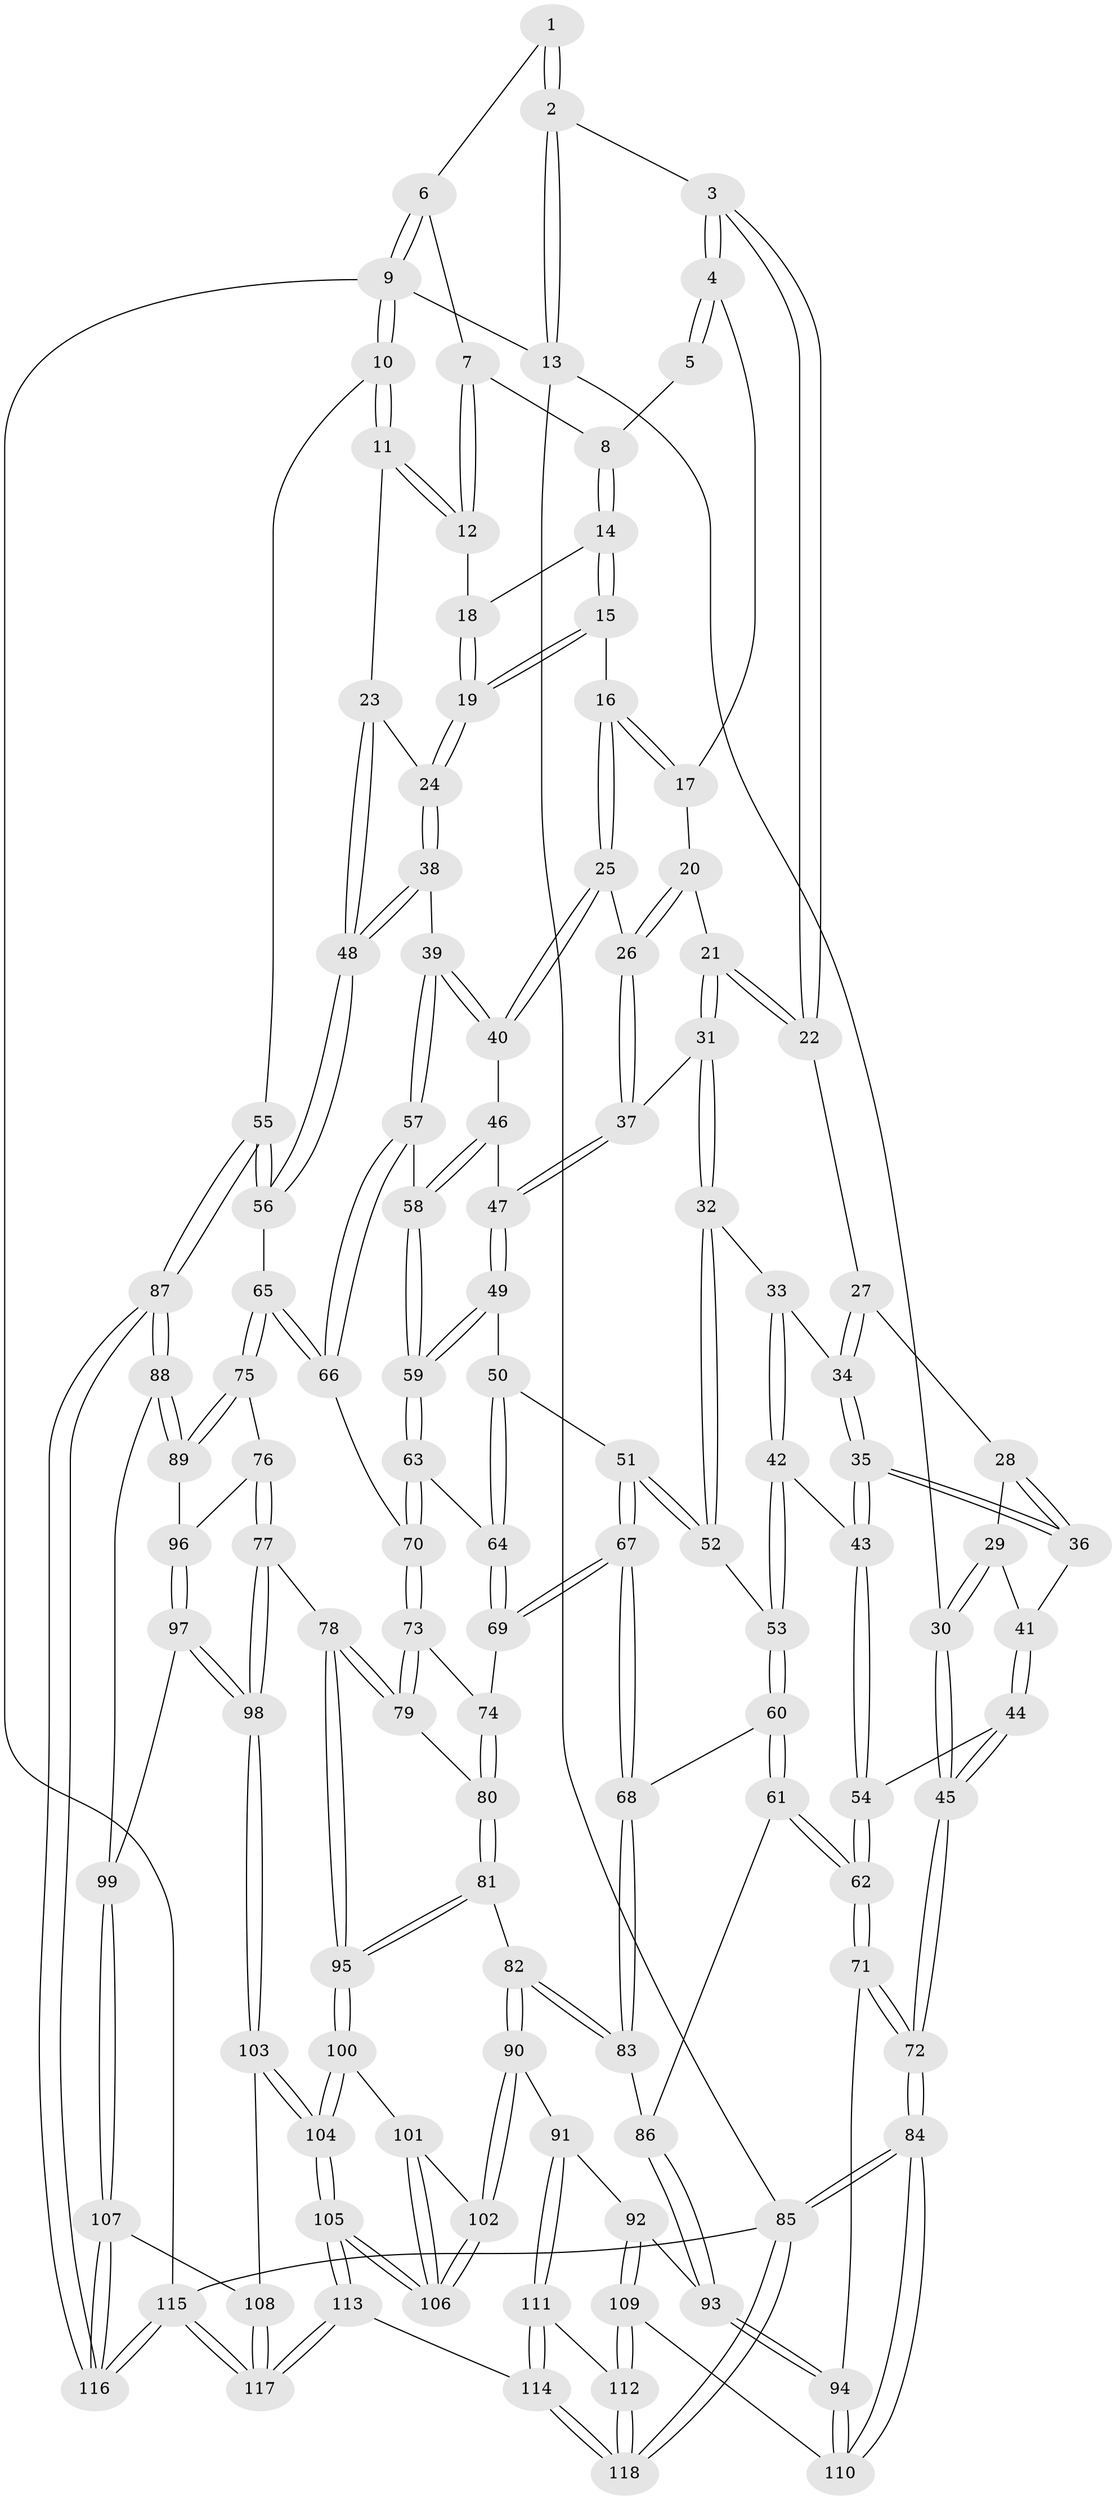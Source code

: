 // coarse degree distribution, {3: 0.1095890410958904, 4: 0.3972602739726027, 6: 0.1095890410958904, 5: 0.3835616438356164}
// Generated by graph-tools (version 1.1) at 2025/24/03/03/25 07:24:33]
// undirected, 118 vertices, 292 edges
graph export_dot {
graph [start="1"]
  node [color=gray90,style=filled];
  1 [pos="+0.7602832987568303+0"];
  2 [pos="+0.2711974017259456+0"];
  3 [pos="+0.3410739032714312+0"];
  4 [pos="+0.6635338102237448+0.08611858613017598"];
  5 [pos="+0.7582097116338044+0"];
  6 [pos="+1+0"];
  7 [pos="+0.9307215929461741+0.019564350846456482"];
  8 [pos="+0.842326101397442+0.08389134753894917"];
  9 [pos="+1+0"];
  10 [pos="+1+0.17451220801420453"];
  11 [pos="+1+0.1990380230744591"];
  12 [pos="+0.968884284062437+0.1437796632773889"];
  13 [pos="+0+0"];
  14 [pos="+0.8470582653155654+0.09725088344611238"];
  15 [pos="+0.7392443648231807+0.21637294653972658"];
  16 [pos="+0.7098796180305619+0.22049663360348568"];
  17 [pos="+0.6687913101421602+0.14719275792996012"];
  18 [pos="+0.9027959987565066+0.13015106952521266"];
  19 [pos="+0.8396520098786381+0.26747197746928913"];
  20 [pos="+0.5067292338004987+0.17715590929519465"];
  21 [pos="+0.4178143052641604+0.15242431925310743"];
  22 [pos="+0.34585498636460327+0.03339377680061397"];
  23 [pos="+1+0.2539968213761373"];
  24 [pos="+0.8801127067554168+0.31370659281937474"];
  25 [pos="+0.6872781858560726+0.2573330618930508"];
  26 [pos="+0.6337156553788531+0.2852956279432301"];
  27 [pos="+0.27457791642925683+0.15668369539839597"];
  28 [pos="+0.21560239860630495+0.22117599969466373"];
  29 [pos="+0.05919831799191438+0.2491951375048412"];
  30 [pos="+0+0.07270764635509845"];
  31 [pos="+0.43255742850197904+0.2905806325491473"];
  32 [pos="+0.41761650108089327+0.322347783977684"];
  33 [pos="+0.325535413575966+0.32320719189064084"];
  34 [pos="+0.29041732830368927+0.29187715540607867"];
  35 [pos="+0.20823746409727112+0.3560257735634615"];
  36 [pos="+0.20665368259349054+0.3528932709239739"];
  37 [pos="+0.5947101459177496+0.3354438821139913"];
  38 [pos="+0.8694178079191438+0.3414771004022637"];
  39 [pos="+0.7839173854779034+0.40651281766444664"];
  40 [pos="+0.7528386874248203+0.3819376155822451"];
  41 [pos="+0.09187514555431633+0.2966362382925013"];
  42 [pos="+0.2433905089441785+0.38894165409184295"];
  43 [pos="+0.21535878462524682+0.3855745976154797"];
  44 [pos="+0.08584269027301653+0.4343788079797455"];
  45 [pos="+0+0.4560276111413275"];
  46 [pos="+0.687264111189007+0.39624797584199034"];
  47 [pos="+0.5960948489588115+0.3709136999246"];
  48 [pos="+0.9439059478260844+0.4554880107616365"];
  49 [pos="+0.5879574150987282+0.39973030523799774"];
  50 [pos="+0.5543557747243154+0.42244648517564404"];
  51 [pos="+0.43102700230207375+0.4337814380428248"];
  52 [pos="+0.41261006840111186+0.4122777933889158"];
  53 [pos="+0.33436049541065105+0.4348059436199066"];
  54 [pos="+0.16065074684017885+0.46021042689688685"];
  55 [pos="+1+0.6007987669960213"];
  56 [pos="+0.9622848058432787+0.5370157705708983"];
  57 [pos="+0.783322396059868+0.4190320640024325"];
  58 [pos="+0.6623463022254134+0.48944829809255513"];
  59 [pos="+0.6580262936424777+0.493249447507272"];
  60 [pos="+0.29048696621608544+0.5397779342985507"];
  61 [pos="+0.2277392640629352+0.5817429482412096"];
  62 [pos="+0.1945842419826775+0.5909951542431056"];
  63 [pos="+0.6571888832331081+0.5029783633984174"];
  64 [pos="+0.5505047699447283+0.5110201084004589"];
  65 [pos="+0.8704415218202086+0.5619019472454524"];
  66 [pos="+0.827440574275188+0.5201280478912162"];
  67 [pos="+0.4496899926431421+0.5519676363378299"];
  68 [pos="+0.4458521322780197+0.555701359413482"];
  69 [pos="+0.5075600656535373+0.5606788686497686"];
  70 [pos="+0.6674098677310323+0.5384878605856476"];
  71 [pos="+0.1500587017102203+0.6691032088248702"];
  72 [pos="+0+0.6897132414553767"];
  73 [pos="+0.6625123223993278+0.562935196162756"];
  74 [pos="+0.5208136252635498+0.5719978540506268"];
  75 [pos="+0.8546761854739675+0.5910536304863586"];
  76 [pos="+0.8089208733583793+0.6641524567377781"];
  77 [pos="+0.7710681622876342+0.7004981792910161"];
  78 [pos="+0.732201872980903+0.6931433481337337"];
  79 [pos="+0.6780348570471784+0.6354022191176101"];
  80 [pos="+0.5581978331744718+0.6531616939851689"];
  81 [pos="+0.5330562560571143+0.706664032825963"];
  82 [pos="+0.47075706285896346+0.7344374606566298"];
  83 [pos="+0.42400466969814754+0.6141855977147366"];
  84 [pos="+0+1"];
  85 [pos="+0+1"];
  86 [pos="+0.3684523197435863+0.6377094375676104"];
  87 [pos="+1+0.7136252910141384"];
  88 [pos="+1+0.7383381688860975"];
  89 [pos="+0.98479450423349+0.7374035385062039"];
  90 [pos="+0.44146732390761106+0.7863229552254327"];
  91 [pos="+0.42601793773470326+0.7900559637499288"];
  92 [pos="+0.3889671517949695+0.7748003306335647"];
  93 [pos="+0.3306390454905457+0.7487773897619651"];
  94 [pos="+0.2089767228888859+0.7490844475531097"];
  95 [pos="+0.6325508720756972+0.7682304669233362"];
  96 [pos="+0.9843862194047222+0.7374370808157619"];
  97 [pos="+0.8921531720025933+0.7813458485218262"];
  98 [pos="+0.8061672729143026+0.7922566626248053"];
  99 [pos="+0.9437759436824797+0.8309248394188934"];
  100 [pos="+0.6279020287431951+0.7856423470170157"];
  101 [pos="+0.5676925479228133+0.8095089550414104"];
  102 [pos="+0.4722883002096666+0.8142442969741546"];
  103 [pos="+0.8034066994302801+0.8563923529028412"];
  104 [pos="+0.6735802326293504+0.9743267497893903"];
  105 [pos="+0.6100559568639037+1"];
  106 [pos="+0.5810766174262926+1"];
  107 [pos="+0.9159631845759136+0.8789614115430425"];
  108 [pos="+0.8457476267904085+0.8797606618955237"];
  109 [pos="+0.25393560283493655+0.9089447805191007"];
  110 [pos="+0.20649645911826287+0.850448554509138"];
  111 [pos="+0.39236254588266284+0.8557572991154445"];
  112 [pos="+0.26557499830867526+0.9240988492239796"];
  113 [pos="+0.599340085086031+1"];
  114 [pos="+0.47765545428515627+1"];
  115 [pos="+1+1"];
  116 [pos="+1+1"];
  117 [pos="+1+1"];
  118 [pos="+0.3340787609028115+1"];
  1 -- 2;
  1 -- 2;
  1 -- 6;
  2 -- 3;
  2 -- 13;
  2 -- 13;
  3 -- 4;
  3 -- 4;
  3 -- 22;
  3 -- 22;
  4 -- 5;
  4 -- 5;
  4 -- 17;
  5 -- 8;
  6 -- 7;
  6 -- 9;
  6 -- 9;
  7 -- 8;
  7 -- 12;
  7 -- 12;
  8 -- 14;
  8 -- 14;
  9 -- 10;
  9 -- 10;
  9 -- 13;
  9 -- 115;
  10 -- 11;
  10 -- 11;
  10 -- 55;
  11 -- 12;
  11 -- 12;
  11 -- 23;
  12 -- 18;
  13 -- 30;
  13 -- 85;
  14 -- 15;
  14 -- 15;
  14 -- 18;
  15 -- 16;
  15 -- 19;
  15 -- 19;
  16 -- 17;
  16 -- 17;
  16 -- 25;
  16 -- 25;
  17 -- 20;
  18 -- 19;
  18 -- 19;
  19 -- 24;
  19 -- 24;
  20 -- 21;
  20 -- 26;
  20 -- 26;
  21 -- 22;
  21 -- 22;
  21 -- 31;
  21 -- 31;
  22 -- 27;
  23 -- 24;
  23 -- 48;
  23 -- 48;
  24 -- 38;
  24 -- 38;
  25 -- 26;
  25 -- 40;
  25 -- 40;
  26 -- 37;
  26 -- 37;
  27 -- 28;
  27 -- 34;
  27 -- 34;
  28 -- 29;
  28 -- 36;
  28 -- 36;
  29 -- 30;
  29 -- 30;
  29 -- 41;
  30 -- 45;
  30 -- 45;
  31 -- 32;
  31 -- 32;
  31 -- 37;
  32 -- 33;
  32 -- 52;
  32 -- 52;
  33 -- 34;
  33 -- 42;
  33 -- 42;
  34 -- 35;
  34 -- 35;
  35 -- 36;
  35 -- 36;
  35 -- 43;
  35 -- 43;
  36 -- 41;
  37 -- 47;
  37 -- 47;
  38 -- 39;
  38 -- 48;
  38 -- 48;
  39 -- 40;
  39 -- 40;
  39 -- 57;
  39 -- 57;
  40 -- 46;
  41 -- 44;
  41 -- 44;
  42 -- 43;
  42 -- 53;
  42 -- 53;
  43 -- 54;
  43 -- 54;
  44 -- 45;
  44 -- 45;
  44 -- 54;
  45 -- 72;
  45 -- 72;
  46 -- 47;
  46 -- 58;
  46 -- 58;
  47 -- 49;
  47 -- 49;
  48 -- 56;
  48 -- 56;
  49 -- 50;
  49 -- 59;
  49 -- 59;
  50 -- 51;
  50 -- 64;
  50 -- 64;
  51 -- 52;
  51 -- 52;
  51 -- 67;
  51 -- 67;
  52 -- 53;
  53 -- 60;
  53 -- 60;
  54 -- 62;
  54 -- 62;
  55 -- 56;
  55 -- 56;
  55 -- 87;
  55 -- 87;
  56 -- 65;
  57 -- 58;
  57 -- 66;
  57 -- 66;
  58 -- 59;
  58 -- 59;
  59 -- 63;
  59 -- 63;
  60 -- 61;
  60 -- 61;
  60 -- 68;
  61 -- 62;
  61 -- 62;
  61 -- 86;
  62 -- 71;
  62 -- 71;
  63 -- 64;
  63 -- 70;
  63 -- 70;
  64 -- 69;
  64 -- 69;
  65 -- 66;
  65 -- 66;
  65 -- 75;
  65 -- 75;
  66 -- 70;
  67 -- 68;
  67 -- 68;
  67 -- 69;
  67 -- 69;
  68 -- 83;
  68 -- 83;
  69 -- 74;
  70 -- 73;
  70 -- 73;
  71 -- 72;
  71 -- 72;
  71 -- 94;
  72 -- 84;
  72 -- 84;
  73 -- 74;
  73 -- 79;
  73 -- 79;
  74 -- 80;
  74 -- 80;
  75 -- 76;
  75 -- 89;
  75 -- 89;
  76 -- 77;
  76 -- 77;
  76 -- 96;
  77 -- 78;
  77 -- 98;
  77 -- 98;
  78 -- 79;
  78 -- 79;
  78 -- 95;
  78 -- 95;
  79 -- 80;
  80 -- 81;
  80 -- 81;
  81 -- 82;
  81 -- 95;
  81 -- 95;
  82 -- 83;
  82 -- 83;
  82 -- 90;
  82 -- 90;
  83 -- 86;
  84 -- 85;
  84 -- 85;
  84 -- 110;
  84 -- 110;
  85 -- 118;
  85 -- 118;
  85 -- 115;
  86 -- 93;
  86 -- 93;
  87 -- 88;
  87 -- 88;
  87 -- 116;
  87 -- 116;
  88 -- 89;
  88 -- 89;
  88 -- 99;
  89 -- 96;
  90 -- 91;
  90 -- 102;
  90 -- 102;
  91 -- 92;
  91 -- 111;
  91 -- 111;
  92 -- 93;
  92 -- 109;
  92 -- 109;
  93 -- 94;
  93 -- 94;
  94 -- 110;
  94 -- 110;
  95 -- 100;
  95 -- 100;
  96 -- 97;
  96 -- 97;
  97 -- 98;
  97 -- 98;
  97 -- 99;
  98 -- 103;
  98 -- 103;
  99 -- 107;
  99 -- 107;
  100 -- 101;
  100 -- 104;
  100 -- 104;
  101 -- 102;
  101 -- 106;
  101 -- 106;
  102 -- 106;
  102 -- 106;
  103 -- 104;
  103 -- 104;
  103 -- 108;
  104 -- 105;
  104 -- 105;
  105 -- 106;
  105 -- 106;
  105 -- 113;
  105 -- 113;
  107 -- 108;
  107 -- 116;
  107 -- 116;
  108 -- 117;
  108 -- 117;
  109 -- 110;
  109 -- 112;
  109 -- 112;
  111 -- 112;
  111 -- 114;
  111 -- 114;
  112 -- 118;
  112 -- 118;
  113 -- 114;
  113 -- 117;
  113 -- 117;
  114 -- 118;
  114 -- 118;
  115 -- 116;
  115 -- 116;
  115 -- 117;
  115 -- 117;
}
